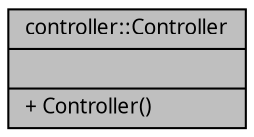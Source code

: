 digraph "controller::Controller"
{
 // INTERACTIVE_SVG=YES
  edge [fontname="Verdana",fontsize="10",labelfontname="Verdana",labelfontsize="10"];
  node [fontname="Verdana",fontsize="10",shape=record];
  Node1 [label="{controller::Controller\n||+ Controller()\l}",height=0.2,width=0.4,color="black", fillcolor="grey75", style="filled", fontcolor="black"];
}

